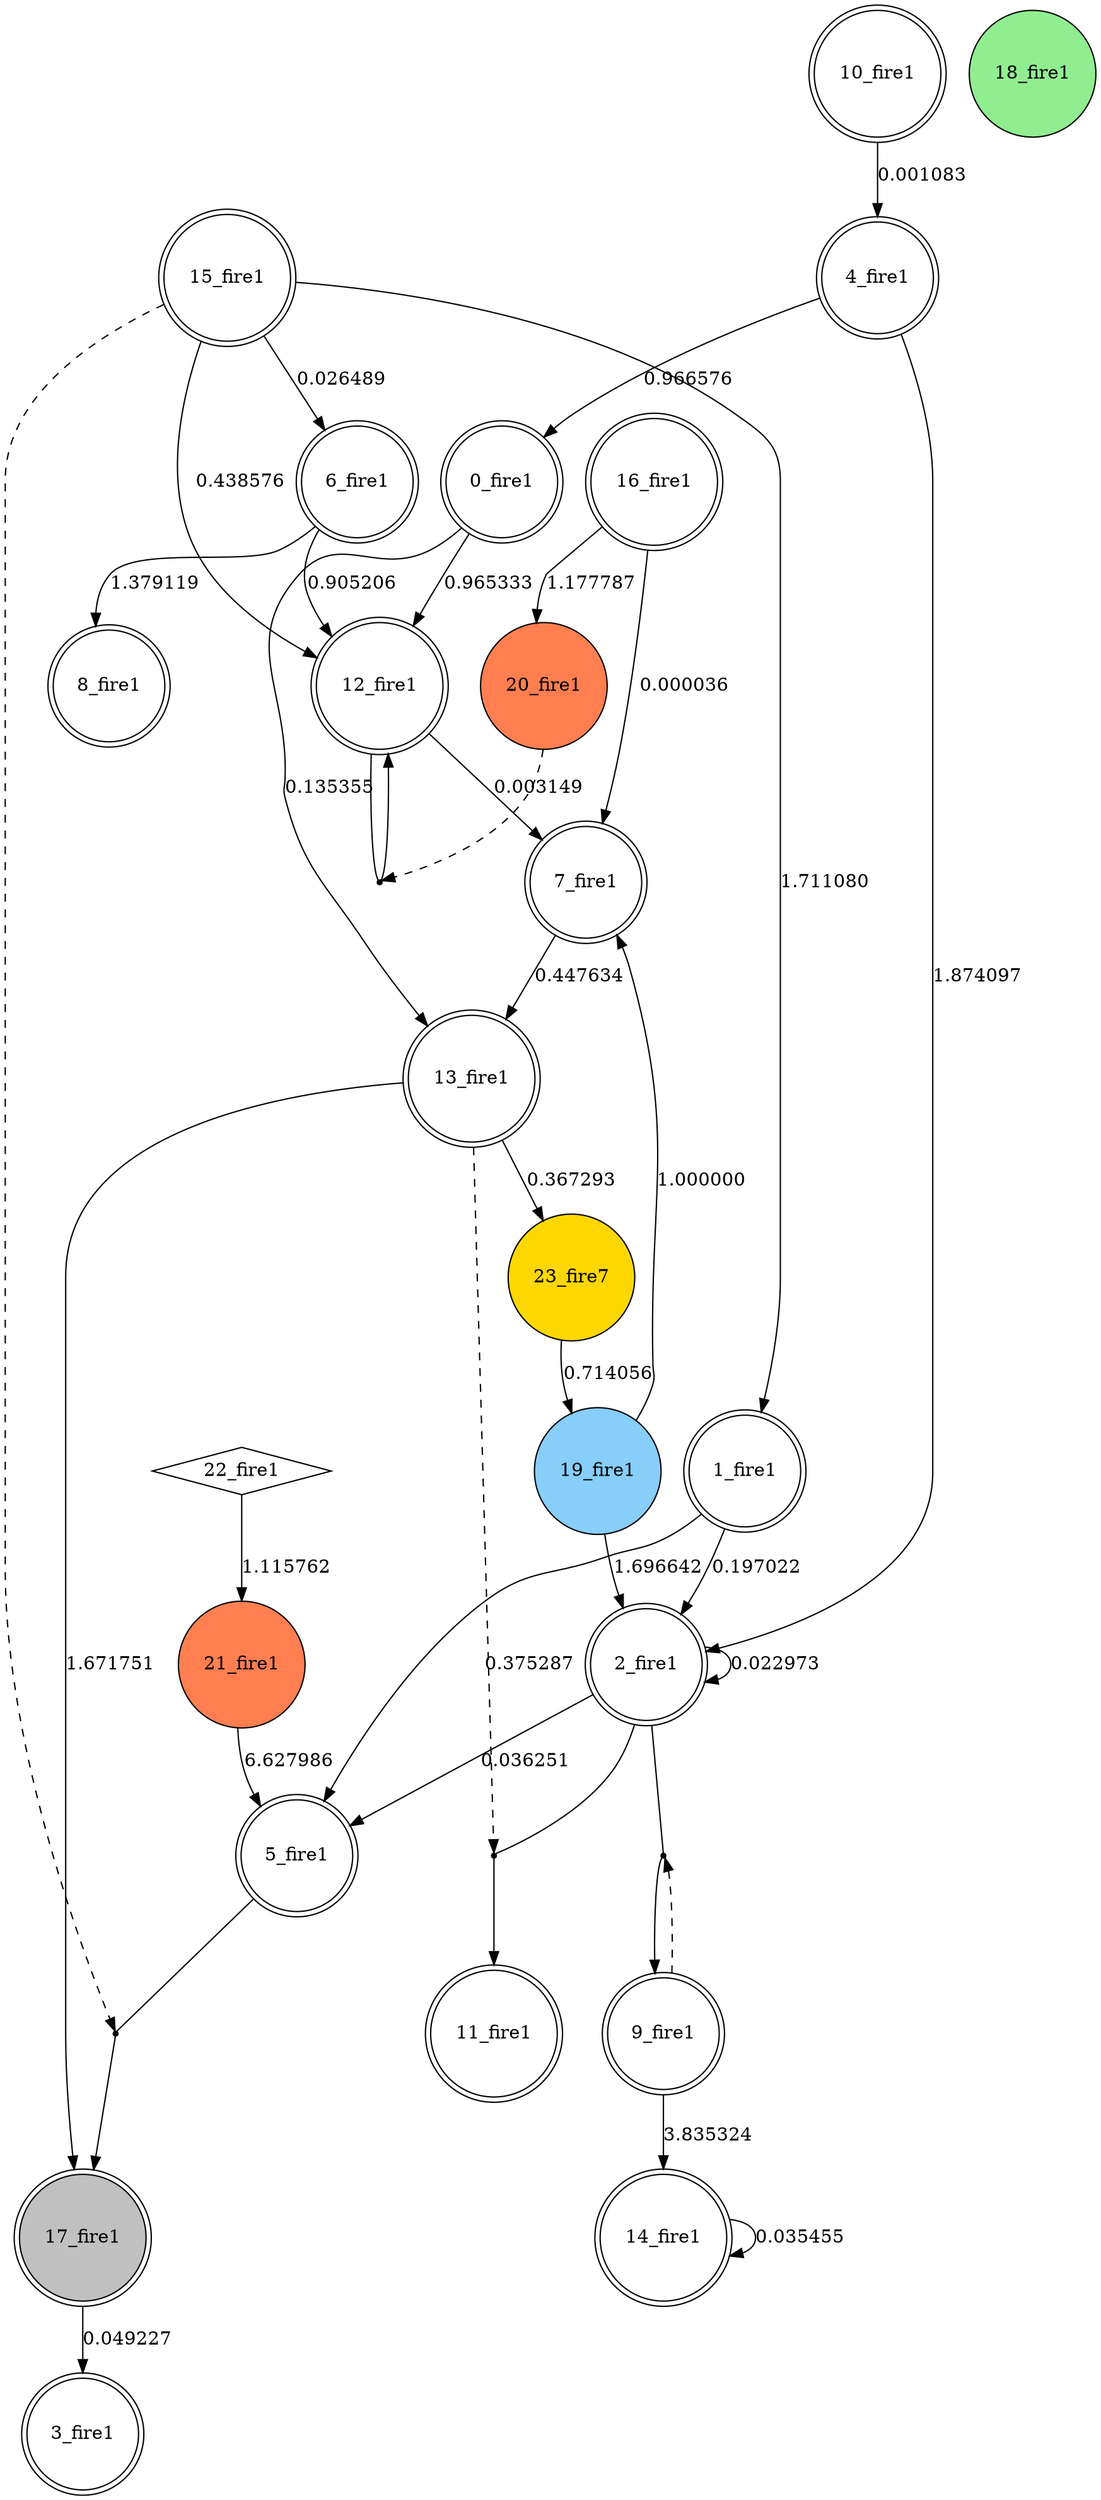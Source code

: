 digraph G {
 node[shape = circle]
0 [label="0_fire1",shape=doublecircle]
1 [label="1_fire1",shape=doublecircle]
2 [label="2_fire1",shape=doublecircle]
3 [label="3_fire1",shape=doublecircle]
4 [label="4_fire1",shape=doublecircle]
5 [label="5_fire1",shape=doublecircle]
6 [label="6_fire1",shape=doublecircle]
7 [label="7_fire1",shape=doublecircle]
8 [label="8_fire1",shape=doublecircle]
9 [label="9_fire1",shape=doublecircle]
10 [label="10_fire1",shape=doublecircle]
11 [label="11_fire1",shape=doublecircle]
12 [label="12_fire1",shape=doublecircle]
13 [label="13_fire1",shape=doublecircle]
14 [label="14_fire1",shape=doublecircle]
15 [label="15_fire1",shape=doublecircle]
16 [label="16_fire1",shape=doublecircle]
17 [label="17_fire1",shape=doublecircle, style=filled, fillcolor=gray]
18 [label="18_fire1",style=filled, fillcolor=lightgreen]
19 [label="19_fire1",style=filled, fillcolor=lightskyblue]
20 [label="20_fire1",style=filled, fillcolor=coral]
21 [label="21_fire1",style=filled, fillcolor=coral]
22 [label="22_fire1",shape=diamond]
23 [label="23_fire7",style=filled, fillcolor=gold]
24 [shape=point, label=""]
15 -> 24 [style=dashed] 
5 -> 24 [dir=none]
24 -> 17 
15 -> 6 [label="0.026489"]
9 -> 14 [label="3.835324"]
25 [shape=point, label=""]
13 -> 25 [style=dashed] 
2 -> 25 [dir=none]
25 -> 11 
21 -> 5 [label="6.627986"]
1 -> 5 [label="0.375287"]
15 -> 1 [label="1.711080"]
2 -> 2 [label="0.022973"]
14 -> 14 [label="0.035455"]
16 -> 7 [label="0.000036"]
0 -> 13 [label="0.135355"]
7 -> 13 [label="0.447634"]
13 -> 17 [label="1.671751"]
19 -> 7 [label="1.000000"]
26 [shape=point, label=""]
9 -> 26 [style=dashed] 
2 -> 26 [dir=none]
26 -> 9 
4 -> 2 [label="1.874097"]
6 -> 8 [label="1.379119"]
22 -> 21 [label="1.115762"]
15 -> 12 [label="0.438576"]
10 -> 4 [label="0.001083"]
17 -> 3 [label="0.049227"]
6 -> 12 [label="0.905206"]
1 -> 2 [label="0.197022"]
2 -> 5 [label="0.036251"]
0 -> 12 [label="0.965333"]
16 -> 20 [label="1.177787"]
12 -> 7 [label="0.003149"]
4 -> 0 [label="0.966576"]
27 [shape=point, label=""]
20 -> 27 [style=dashed] 
12 -> 27 [dir=none]
27 -> 12 
19 -> 2 [label="1.696642"]
23 -> 19 [label="0.714056"]
13 -> 23 [label="0.367293"]
}
